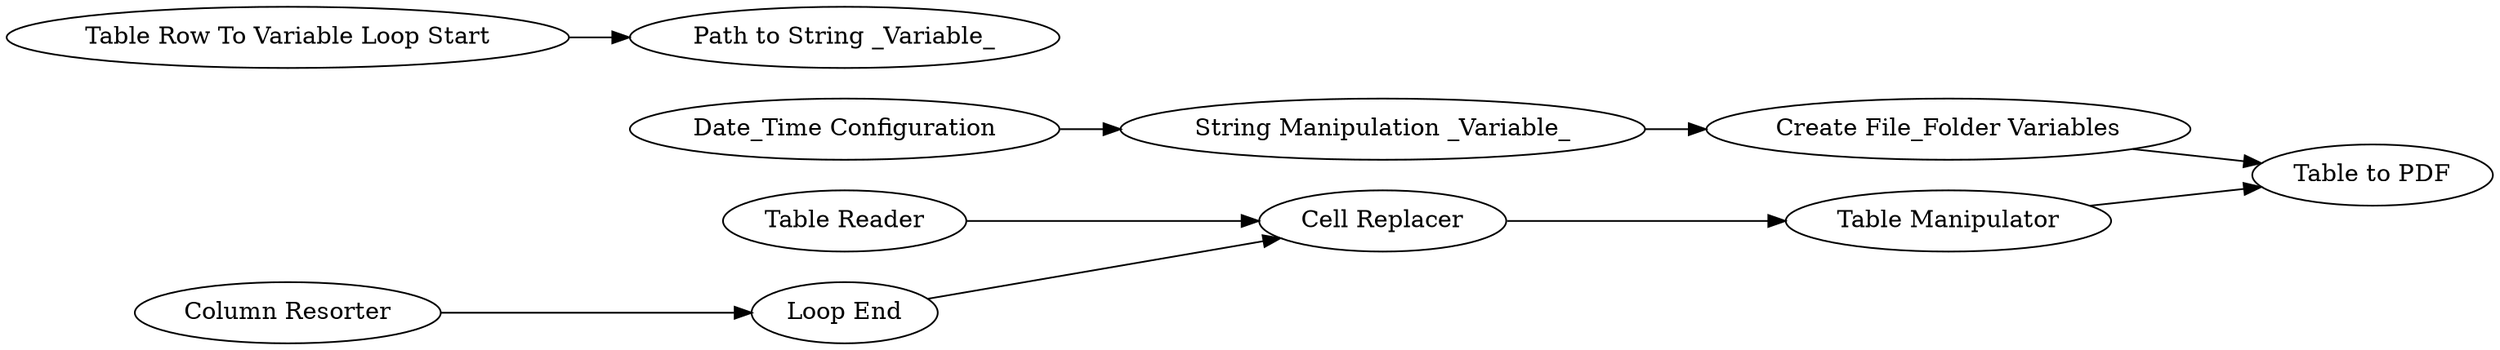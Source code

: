 digraph {
	4 [label="Table to PDF"]
	12 [label="Date_Time Configuration"]
	13 [label="Create File_Folder Variables"]
	14 [label="String Manipulation _Variable_"]
	2387 [label="Cell Replacer"]
	2388 [label="Table Reader"]
	2389 [label="Table Manipulator"]
	2393 [label="Table Row To Variable Loop Start"]
	2399 [label="Loop End"]
	2403 [label="Path to String _Variable_"]
	2404 [label="Column Resorter"]
	12 -> 14
	13 -> 4
	14 -> 13
	2387 -> 2389
	2388 -> 2387
	2389 -> 4
	2393 -> 2403
	2399 -> 2387
	2404 -> 2399
	rankdir=LR
}
